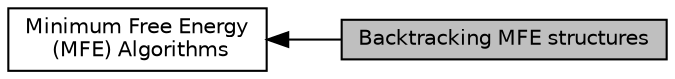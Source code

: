 digraph "Backtracking MFE structures"
{
  bgcolor="transparent";
  edge [fontname="Helvetica",fontsize="10",labelfontname="Helvetica",labelfontsize="10"];
  node [fontname="Helvetica",fontsize="10",shape=box];
  rankdir=LR;
  Node1 [label="Minimum Free Energy\l (MFE) Algorithms",height=0.2,width=0.4,color="black",URL="$group__mfe.html",tooltip="Predicting the Minimum Free Energy (MFE) and a corresponding (consensus) secondary structure."];
  Node0 [label="Backtracking MFE structures",height=0.2,width=0.4,color="black", fillcolor="grey75", style="filled", fontcolor="black",tooltip="Backtracking related interfaces."];
  Node1->Node0 [shape=plaintext, dir="back", style="solid"];
}
